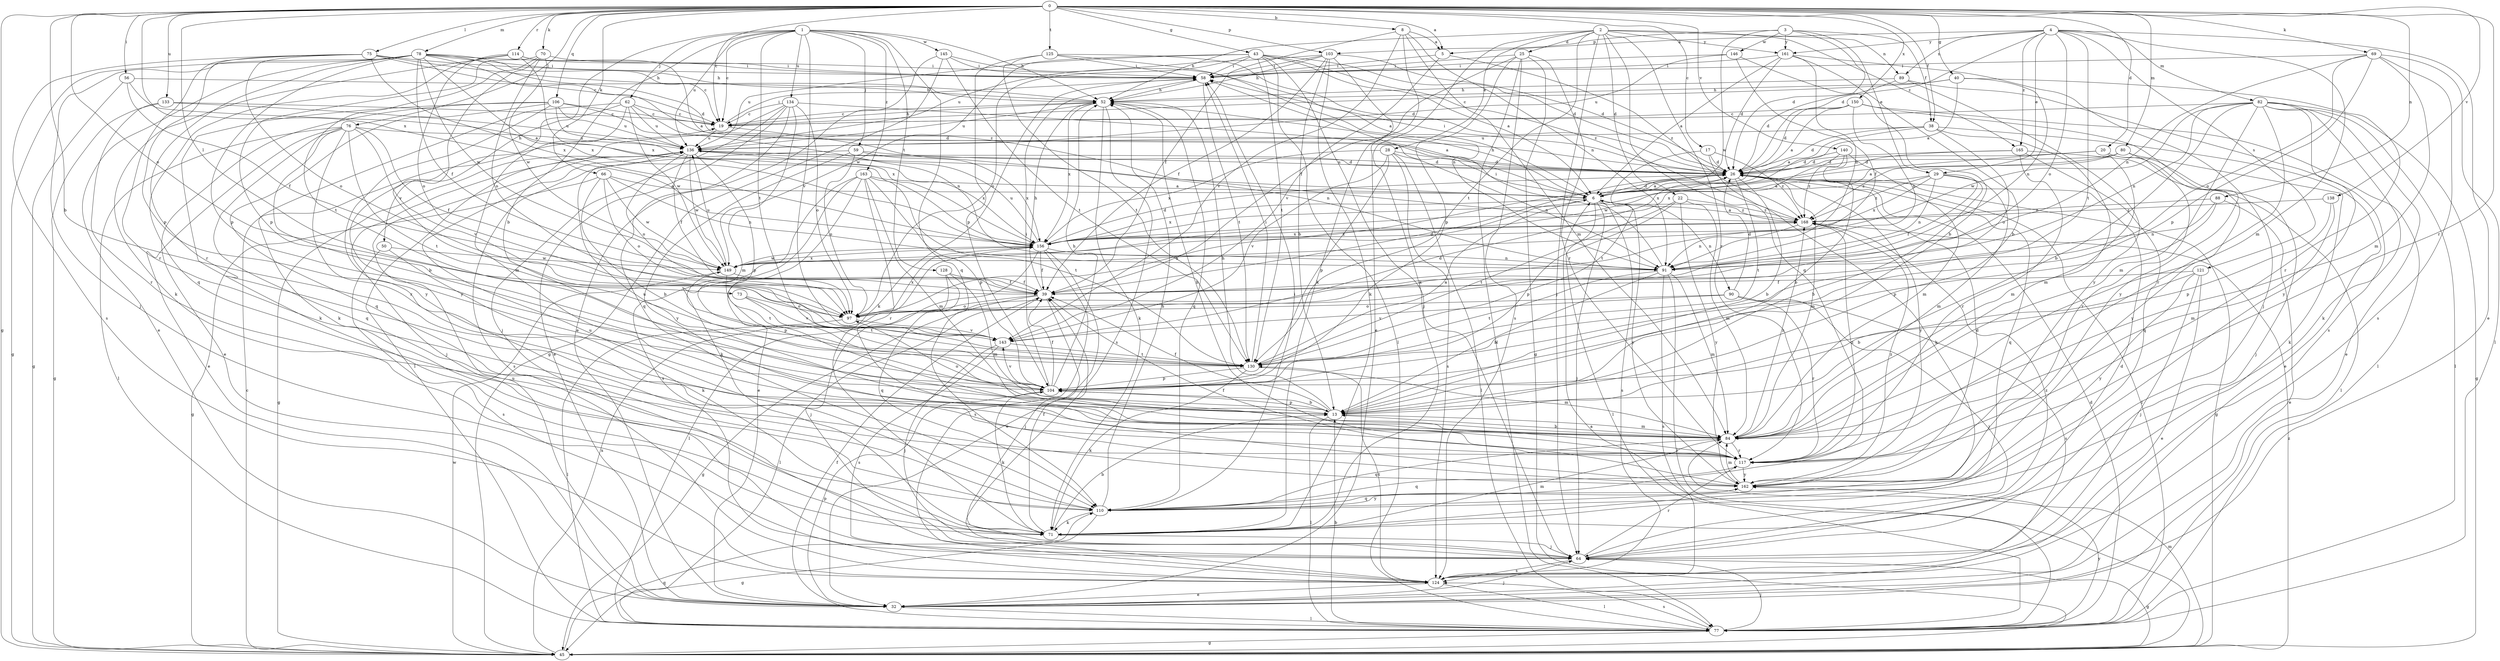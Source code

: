 strict digraph  {
0;
1;
2;
3;
4;
5;
6;
8;
13;
17;
19;
20;
22;
25;
26;
28;
29;
32;
38;
39;
40;
43;
45;
50;
52;
56;
58;
59;
62;
64;
66;
69;
70;
71;
73;
75;
76;
77;
78;
80;
82;
84;
88;
89;
90;
91;
97;
103;
104;
106;
110;
114;
117;
121;
124;
125;
128;
130;
133;
134;
136;
138;
140;
143;
145;
146;
149;
150;
156;
161;
162;
163;
165;
168;
0 -> 5  [label=a];
0 -> 8  [label=b];
0 -> 13  [label=b];
0 -> 17  [label=c];
0 -> 19  [label=c];
0 -> 20  [label=d];
0 -> 38  [label=f];
0 -> 40  [label=g];
0 -> 43  [label=g];
0 -> 45  [label=g];
0 -> 56  [label=i];
0 -> 66  [label=k];
0 -> 69  [label=k];
0 -> 70  [label=k];
0 -> 73  [label=l];
0 -> 75  [label=l];
0 -> 76  [label=l];
0 -> 78  [label=m];
0 -> 80  [label=m];
0 -> 88  [label=n];
0 -> 97  [label=o];
0 -> 103  [label=p];
0 -> 106  [label=q];
0 -> 114  [label=r];
0 -> 117  [label=r];
0 -> 125  [label=t];
0 -> 133  [label=u];
0 -> 138  [label=v];
0 -> 140  [label=v];
0 -> 150  [label=x];
0 -> 156  [label=x];
1 -> 13  [label=b];
1 -> 19  [label=c];
1 -> 50  [label=h];
1 -> 52  [label=h];
1 -> 59  [label=j];
1 -> 62  [label=j];
1 -> 110  [label=q];
1 -> 128  [label=t];
1 -> 130  [label=t];
1 -> 134  [label=u];
1 -> 136  [label=u];
1 -> 143  [label=v];
1 -> 145  [label=w];
1 -> 163  [label=z];
2 -> 22  [label=d];
2 -> 25  [label=d];
2 -> 28  [label=e];
2 -> 52  [label=h];
2 -> 64  [label=j];
2 -> 71  [label=k];
2 -> 89  [label=n];
2 -> 110  [label=q];
2 -> 117  [label=r];
2 -> 130  [label=t];
2 -> 161  [label=y];
2 -> 165  [label=z];
3 -> 26  [label=d];
3 -> 29  [label=e];
3 -> 38  [label=f];
3 -> 103  [label=p];
3 -> 146  [label=w];
3 -> 149  [label=w];
3 -> 161  [label=y];
4 -> 5  [label=a];
4 -> 26  [label=d];
4 -> 29  [label=e];
4 -> 32  [label=e];
4 -> 82  [label=m];
4 -> 84  [label=m];
4 -> 89  [label=n];
4 -> 97  [label=o];
4 -> 121  [label=s];
4 -> 130  [label=t];
4 -> 161  [label=y];
4 -> 165  [label=z];
5 -> 58  [label=i];
5 -> 143  [label=v];
5 -> 168  [label=z];
6 -> 26  [label=d];
6 -> 52  [label=h];
6 -> 64  [label=j];
6 -> 77  [label=l];
6 -> 90  [label=n];
6 -> 124  [label=s];
6 -> 156  [label=x];
6 -> 162  [label=y];
6 -> 168  [label=z];
8 -> 5  [label=a];
8 -> 39  [label=f];
8 -> 71  [label=k];
8 -> 84  [label=m];
8 -> 91  [label=n];
8 -> 143  [label=v];
13 -> 39  [label=f];
13 -> 52  [label=h];
13 -> 77  [label=l];
13 -> 84  [label=m];
13 -> 97  [label=o];
13 -> 104  [label=p];
17 -> 26  [label=d];
17 -> 71  [label=k];
17 -> 130  [label=t];
17 -> 168  [label=z];
19 -> 52  [label=h];
19 -> 58  [label=i];
19 -> 91  [label=n];
19 -> 136  [label=u];
20 -> 26  [label=d];
20 -> 64  [label=j];
20 -> 84  [label=m];
20 -> 156  [label=x];
20 -> 162  [label=y];
22 -> 84  [label=m];
22 -> 104  [label=p];
22 -> 130  [label=t];
22 -> 162  [label=y];
22 -> 168  [label=z];
25 -> 39  [label=f];
25 -> 45  [label=g];
25 -> 58  [label=i];
25 -> 77  [label=l];
25 -> 104  [label=p];
25 -> 117  [label=r];
25 -> 124  [label=s];
26 -> 6  [label=a];
26 -> 13  [label=b];
26 -> 45  [label=g];
26 -> 58  [label=i];
26 -> 77  [label=l];
26 -> 84  [label=m];
26 -> 110  [label=q];
26 -> 130  [label=t];
26 -> 136  [label=u];
26 -> 162  [label=y];
28 -> 26  [label=d];
28 -> 77  [label=l];
28 -> 91  [label=n];
28 -> 104  [label=p];
28 -> 124  [label=s];
28 -> 143  [label=v];
28 -> 156  [label=x];
29 -> 6  [label=a];
29 -> 13  [label=b];
29 -> 39  [label=f];
29 -> 84  [label=m];
29 -> 91  [label=n];
29 -> 156  [label=x];
29 -> 168  [label=z];
32 -> 64  [label=j];
32 -> 77  [label=l];
32 -> 104  [label=p];
32 -> 136  [label=u];
38 -> 6  [label=a];
38 -> 26  [label=d];
38 -> 32  [label=e];
38 -> 84  [label=m];
38 -> 97  [label=o];
38 -> 136  [label=u];
39 -> 26  [label=d];
39 -> 45  [label=g];
39 -> 52  [label=h];
39 -> 64  [label=j];
39 -> 77  [label=l];
39 -> 97  [label=o];
40 -> 6  [label=a];
40 -> 19  [label=c];
40 -> 52  [label=h];
40 -> 91  [label=n];
40 -> 117  [label=r];
43 -> 6  [label=a];
43 -> 26  [label=d];
43 -> 58  [label=i];
43 -> 64  [label=j];
43 -> 77  [label=l];
43 -> 97  [label=o];
43 -> 130  [label=t];
43 -> 136  [label=u];
43 -> 149  [label=w];
43 -> 168  [label=z];
45 -> 6  [label=a];
45 -> 19  [label=c];
45 -> 84  [label=m];
45 -> 110  [label=q];
45 -> 149  [label=w];
45 -> 156  [label=x];
45 -> 168  [label=z];
50 -> 71  [label=k];
50 -> 124  [label=s];
50 -> 149  [label=w];
52 -> 19  [label=c];
52 -> 71  [label=k];
52 -> 110  [label=q];
52 -> 124  [label=s];
52 -> 136  [label=u];
52 -> 156  [label=x];
56 -> 6  [label=a];
56 -> 39  [label=f];
56 -> 45  [label=g];
56 -> 52  [label=h];
58 -> 52  [label=h];
58 -> 71  [label=k];
58 -> 130  [label=t];
59 -> 26  [label=d];
59 -> 97  [label=o];
59 -> 124  [label=s];
59 -> 156  [label=x];
59 -> 162  [label=y];
62 -> 19  [label=c];
62 -> 71  [label=k];
62 -> 84  [label=m];
62 -> 91  [label=n];
62 -> 136  [label=u];
62 -> 149  [label=w];
62 -> 162  [label=y];
64 -> 26  [label=d];
64 -> 45  [label=g];
64 -> 117  [label=r];
64 -> 124  [label=s];
64 -> 168  [label=z];
66 -> 6  [label=a];
66 -> 13  [label=b];
66 -> 45  [label=g];
66 -> 91  [label=n];
66 -> 97  [label=o];
66 -> 149  [label=w];
69 -> 58  [label=i];
69 -> 77  [label=l];
69 -> 84  [label=m];
69 -> 91  [label=n];
69 -> 97  [label=o];
69 -> 104  [label=p];
69 -> 124  [label=s];
70 -> 58  [label=i];
70 -> 97  [label=o];
70 -> 104  [label=p];
70 -> 130  [label=t];
70 -> 143  [label=v];
70 -> 149  [label=w];
71 -> 13  [label=b];
71 -> 39  [label=f];
71 -> 64  [label=j];
71 -> 84  [label=m];
73 -> 97  [label=o];
73 -> 130  [label=t];
73 -> 143  [label=v];
75 -> 19  [label=c];
75 -> 52  [label=h];
75 -> 58  [label=i];
75 -> 97  [label=o];
75 -> 104  [label=p];
75 -> 117  [label=r];
75 -> 124  [label=s];
75 -> 156  [label=x];
76 -> 13  [label=b];
76 -> 32  [label=e];
76 -> 39  [label=f];
76 -> 77  [label=l];
76 -> 110  [label=q];
76 -> 117  [label=r];
76 -> 130  [label=t];
76 -> 136  [label=u];
76 -> 143  [label=v];
77 -> 13  [label=b];
77 -> 26  [label=d];
77 -> 39  [label=f];
77 -> 45  [label=g];
77 -> 64  [label=j];
77 -> 124  [label=s];
77 -> 162  [label=y];
78 -> 6  [label=a];
78 -> 19  [label=c];
78 -> 26  [label=d];
78 -> 32  [label=e];
78 -> 39  [label=f];
78 -> 45  [label=g];
78 -> 52  [label=h];
78 -> 58  [label=i];
78 -> 64  [label=j];
78 -> 104  [label=p];
78 -> 117  [label=r];
78 -> 149  [label=w];
78 -> 156  [label=x];
80 -> 6  [label=a];
80 -> 26  [label=d];
80 -> 71  [label=k];
80 -> 117  [label=r];
80 -> 168  [label=z];
82 -> 13  [label=b];
82 -> 19  [label=c];
82 -> 32  [label=e];
82 -> 45  [label=g];
82 -> 71  [label=k];
82 -> 77  [label=l];
82 -> 84  [label=m];
82 -> 91  [label=n];
82 -> 117  [label=r];
82 -> 149  [label=w];
82 -> 162  [label=y];
84 -> 13  [label=b];
84 -> 110  [label=q];
84 -> 117  [label=r];
84 -> 136  [label=u];
84 -> 168  [label=z];
88 -> 32  [label=e];
88 -> 91  [label=n];
88 -> 104  [label=p];
88 -> 168  [label=z];
89 -> 26  [label=d];
89 -> 52  [label=h];
89 -> 124  [label=s];
89 -> 162  [label=y];
90 -> 26  [label=d];
90 -> 64  [label=j];
90 -> 97  [label=o];
90 -> 117  [label=r];
90 -> 124  [label=s];
90 -> 143  [label=v];
91 -> 13  [label=b];
91 -> 58  [label=i];
91 -> 77  [label=l];
91 -> 84  [label=m];
91 -> 124  [label=s];
91 -> 130  [label=t];
97 -> 6  [label=a];
97 -> 77  [label=l];
97 -> 143  [label=v];
97 -> 156  [label=x];
103 -> 13  [label=b];
103 -> 26  [label=d];
103 -> 32  [label=e];
103 -> 39  [label=f];
103 -> 52  [label=h];
103 -> 58  [label=i];
103 -> 71  [label=k];
103 -> 136  [label=u];
104 -> 13  [label=b];
104 -> 39  [label=f];
104 -> 52  [label=h];
104 -> 58  [label=i];
104 -> 71  [label=k];
104 -> 143  [label=v];
106 -> 19  [label=c];
106 -> 26  [label=d];
106 -> 32  [label=e];
106 -> 71  [label=k];
106 -> 110  [label=q];
106 -> 136  [label=u];
106 -> 156  [label=x];
106 -> 162  [label=y];
110 -> 45  [label=g];
110 -> 52  [label=h];
110 -> 58  [label=i];
110 -> 71  [label=k];
110 -> 136  [label=u];
110 -> 162  [label=y];
114 -> 58  [label=i];
114 -> 71  [label=k];
114 -> 97  [label=o];
114 -> 110  [label=q];
114 -> 156  [label=x];
114 -> 168  [label=z];
117 -> 52  [label=h];
117 -> 110  [label=q];
117 -> 162  [label=y];
117 -> 168  [label=z];
121 -> 13  [label=b];
121 -> 32  [label=e];
121 -> 39  [label=f];
121 -> 64  [label=j];
121 -> 162  [label=y];
124 -> 32  [label=e];
124 -> 77  [label=l];
124 -> 130  [label=t];
125 -> 26  [label=d];
125 -> 58  [label=i];
125 -> 91  [label=n];
125 -> 104  [label=p];
125 -> 130  [label=t];
128 -> 39  [label=f];
128 -> 64  [label=j];
128 -> 84  [label=m];
128 -> 110  [label=q];
130 -> 6  [label=a];
130 -> 58  [label=i];
130 -> 71  [label=k];
130 -> 84  [label=m];
130 -> 104  [label=p];
133 -> 19  [label=c];
133 -> 45  [label=g];
133 -> 117  [label=r];
133 -> 136  [label=u];
134 -> 6  [label=a];
134 -> 19  [label=c];
134 -> 32  [label=e];
134 -> 64  [label=j];
134 -> 77  [label=l];
134 -> 84  [label=m];
134 -> 97  [label=o];
134 -> 110  [label=q];
136 -> 26  [label=d];
136 -> 39  [label=f];
136 -> 45  [label=g];
136 -> 64  [label=j];
136 -> 97  [label=o];
136 -> 104  [label=p];
136 -> 149  [label=w];
136 -> 156  [label=x];
138 -> 84  [label=m];
138 -> 104  [label=p];
138 -> 168  [label=z];
140 -> 13  [label=b];
140 -> 26  [label=d];
140 -> 84  [label=m];
140 -> 149  [label=w];
140 -> 168  [label=z];
143 -> 26  [label=d];
143 -> 64  [label=j];
143 -> 124  [label=s];
143 -> 130  [label=t];
145 -> 6  [label=a];
145 -> 32  [label=e];
145 -> 45  [label=g];
145 -> 58  [label=i];
145 -> 130  [label=t];
146 -> 13  [label=b];
146 -> 39  [label=f];
146 -> 58  [label=i];
146 -> 136  [label=u];
149 -> 39  [label=f];
149 -> 104  [label=p];
149 -> 130  [label=t];
149 -> 136  [label=u];
149 -> 156  [label=x];
150 -> 6  [label=a];
150 -> 19  [label=c];
150 -> 26  [label=d];
150 -> 77  [label=l];
150 -> 91  [label=n];
150 -> 162  [label=y];
156 -> 26  [label=d];
156 -> 32  [label=e];
156 -> 39  [label=f];
156 -> 77  [label=l];
156 -> 91  [label=n];
156 -> 124  [label=s];
156 -> 136  [label=u];
156 -> 149  [label=w];
156 -> 168  [label=z];
161 -> 6  [label=a];
161 -> 13  [label=b];
161 -> 26  [label=d];
161 -> 58  [label=i];
161 -> 64  [label=j];
161 -> 91  [label=n];
162 -> 26  [label=d];
162 -> 39  [label=f];
162 -> 84  [label=m];
162 -> 110  [label=q];
162 -> 168  [label=z];
163 -> 6  [label=a];
163 -> 32  [label=e];
163 -> 71  [label=k];
163 -> 84  [label=m];
163 -> 104  [label=p];
163 -> 117  [label=r];
163 -> 124  [label=s];
163 -> 130  [label=t];
165 -> 26  [label=d];
165 -> 77  [label=l];
165 -> 110  [label=q];
165 -> 117  [label=r];
165 -> 156  [label=x];
168 -> 6  [label=a];
168 -> 91  [label=n];
168 -> 156  [label=x];
}
